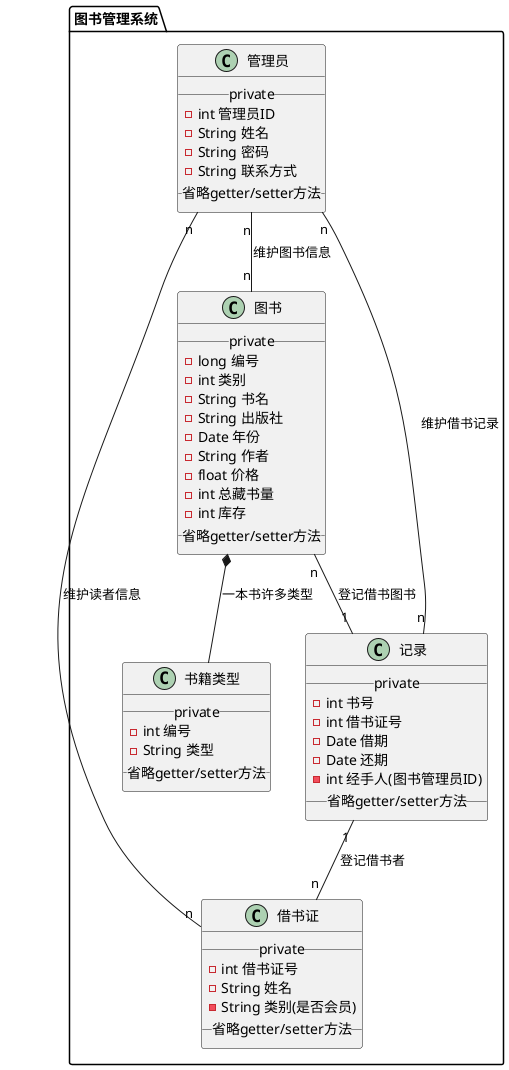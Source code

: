 @startuml
package "图书管理系统"{
    class 图书{
        __private__
        -long 编号
        -int 类别
        -String 书名
        -String 出版社
        -Date 年份
        -String 作者
        -float 价格
        -int 总藏书量
        -int 库存
        __省略getter/setter方法__
    }

    class 书籍类型{
        __private__
        -int 编号
        -String 类型
        __省略getter/setter方法__
    }

    class 借书证{
            __private__
            -int 借书证号
            -String 姓名
            -String 类别(是否会员)
            __省略getter/setter方法__
    }

    class 管理员{
            __private__
            -int 管理员ID
            -String 姓名
            -String 密码
            -String 联系方式
            __省略getter/setter方法__
    }

    class 记录{
            __private__
            -int 书号
            -int 借书证号
            -Date 借期
            -Date 还期
            -int 经手人(图书管理员ID)
            __省略getter/setter方法__
    }

    图书 *-- 书籍类型 : 一本书许多类型
    图书 "n" -- "1" 记录 : 登记借书图书
    记录 "1" -- "n" 借书证 : 登记借书者
    管理员 "n" -- "n" 借书证 : 维护读者信息
    管理员 "n" -- "n" 图书 : 维护图书信息
    管理员 "n" -- "n" 记录 : 维护借书记录

}
@enduml